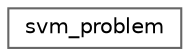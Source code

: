 digraph "Graphical Class Hierarchy"
{
 // LATEX_PDF_SIZE
  bgcolor="transparent";
  edge [fontname=Helvetica,fontsize=10,labelfontname=Helvetica,labelfontsize=10];
  node [fontname=Helvetica,fontsize=10,shape=box,height=0.2,width=0.4];
  rankdir="LR";
  Node0 [id="Node000000",label="svm_problem",height=0.2,width=0.4,color="grey40", fillcolor="white", style="filled",URL="$d8/dac/structsvm__problem.html",tooltip=" "];
}
